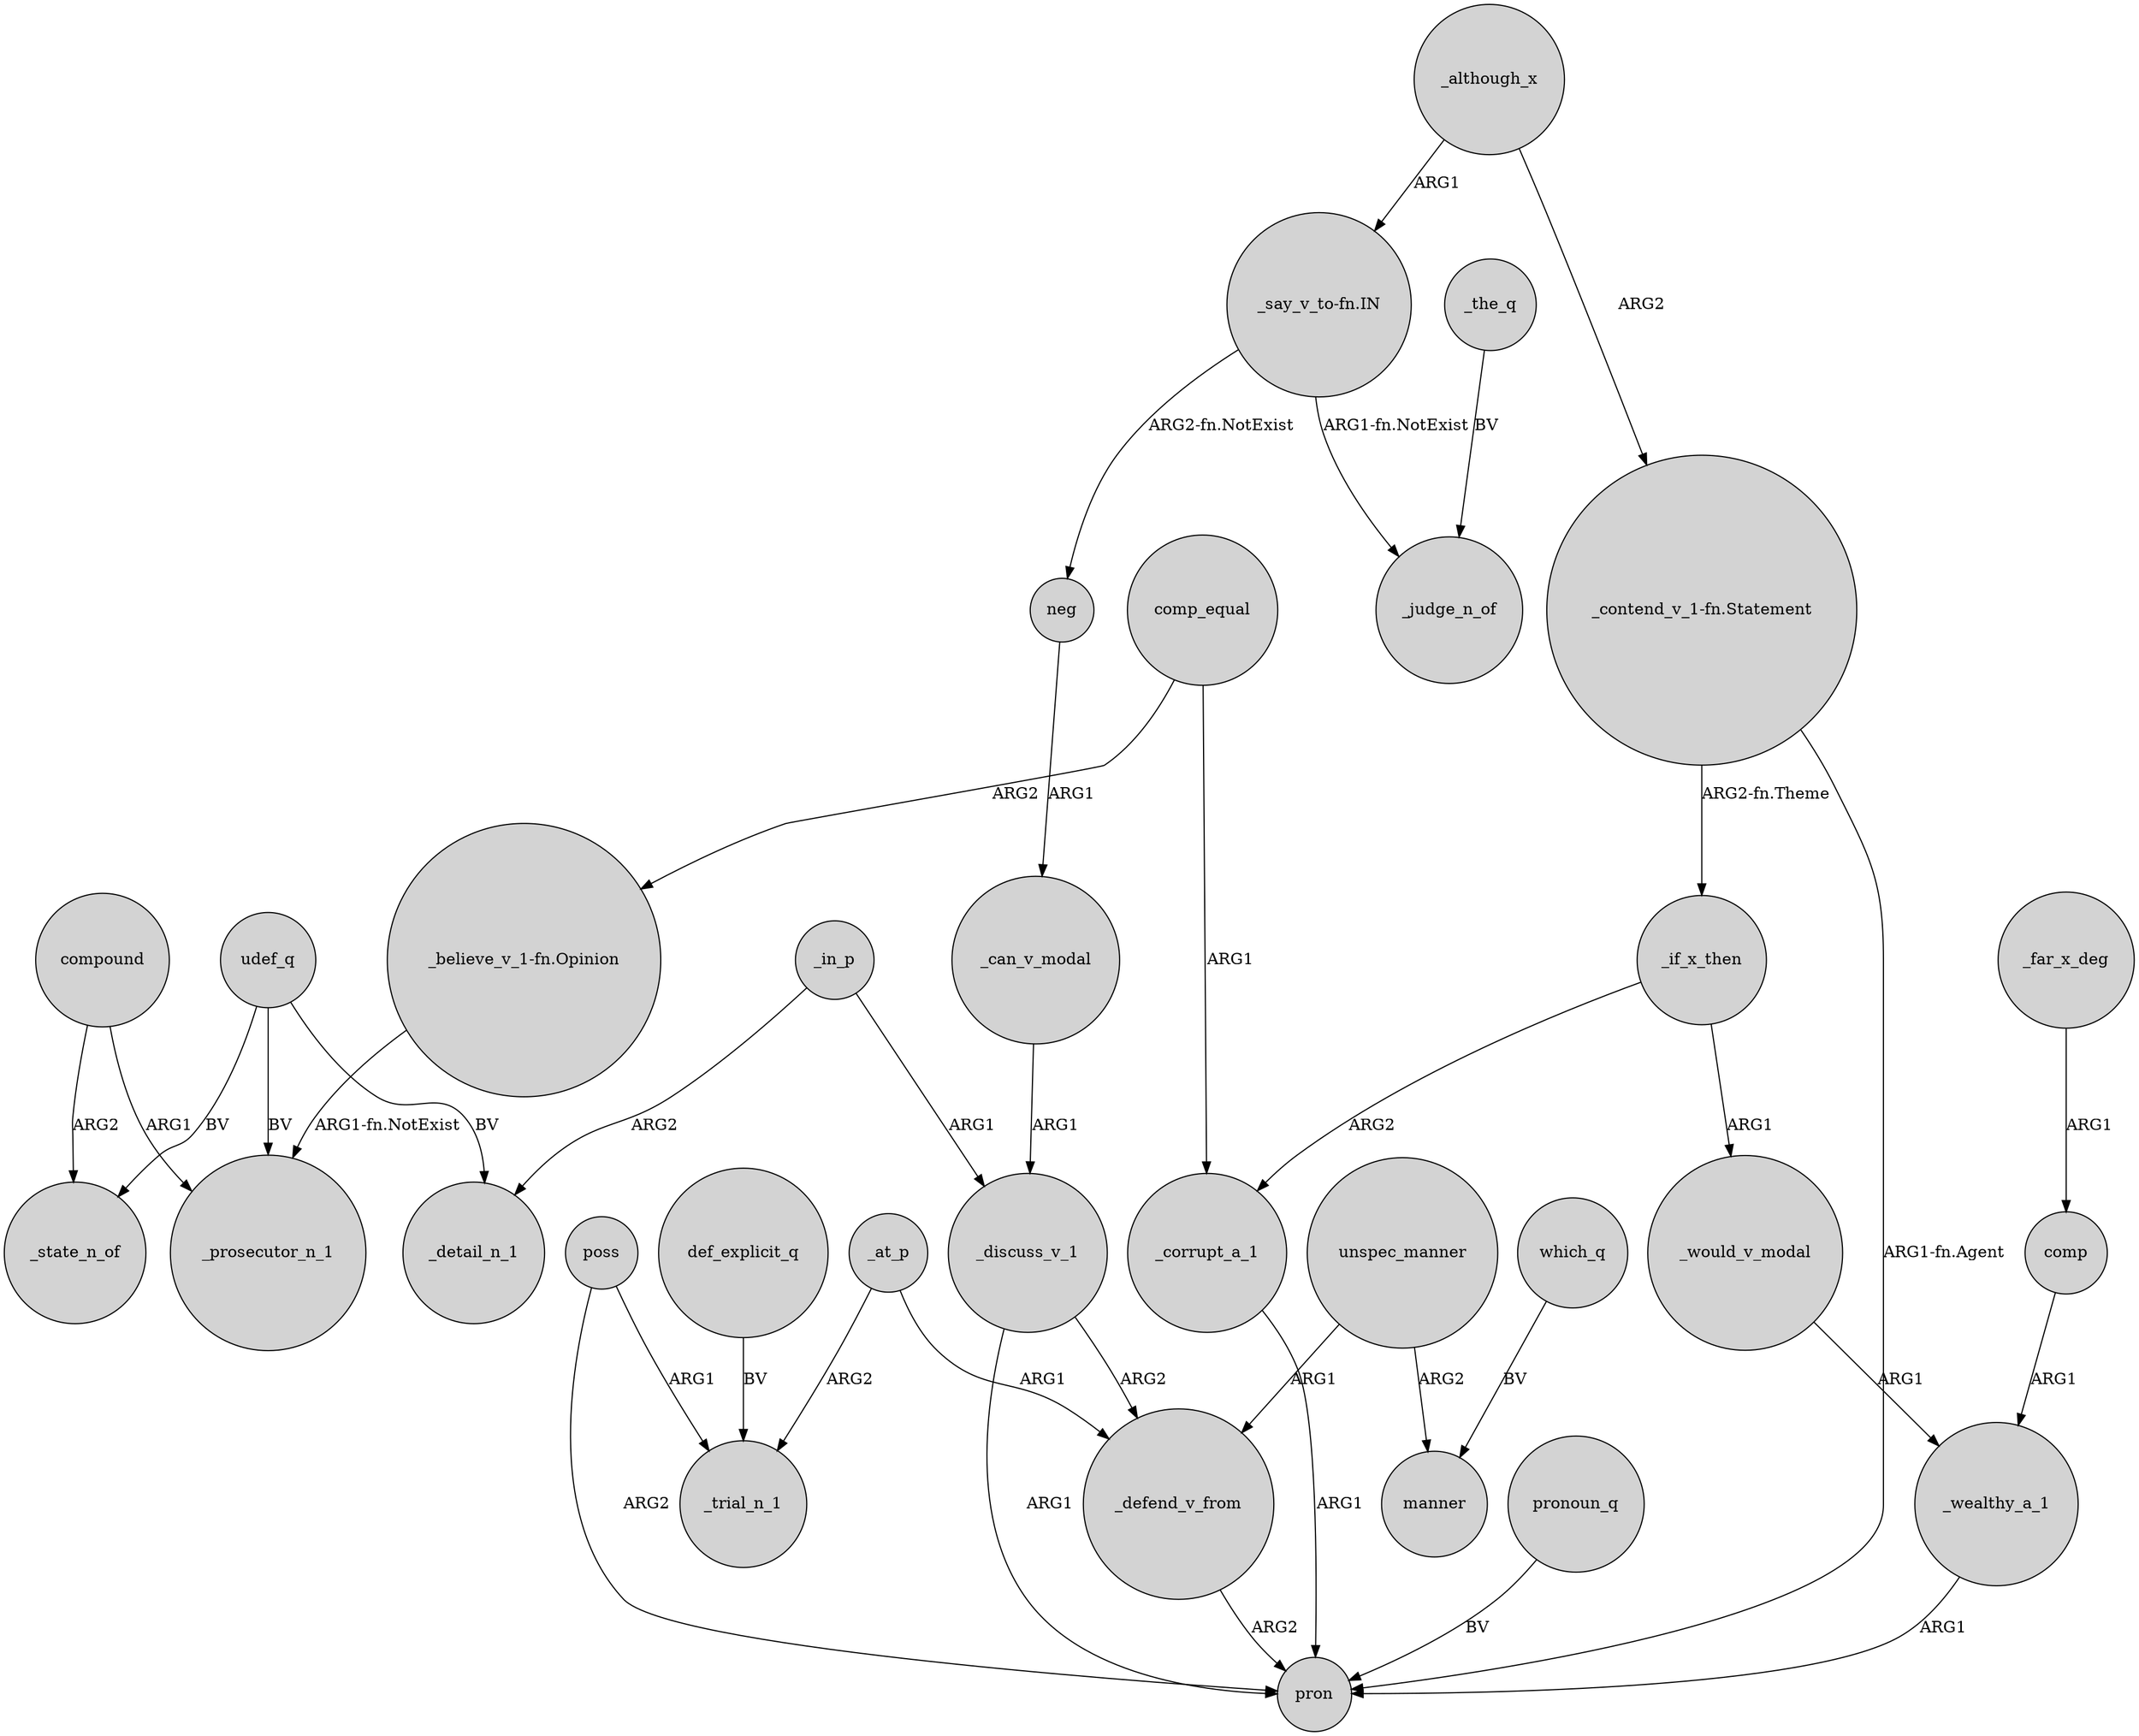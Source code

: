 digraph {
	node [shape=circle style=filled]
	_in_p -> _detail_n_1 [label=ARG2]
	_corrupt_a_1 -> pron [label=ARG1]
	poss -> pron [label=ARG2]
	"_say_v_to-fn.IN" -> _judge_n_of [label="ARG1-fn.NotExist"]
	udef_q -> _state_n_of [label=BV]
	unspec_manner -> _defend_v_from [label=ARG1]
	_wealthy_a_1 -> pron [label=ARG1]
	_if_x_then -> _corrupt_a_1 [label=ARG2]
	_in_p -> _discuss_v_1 [label=ARG1]
	_although_x -> "_say_v_to-fn.IN" [label=ARG1]
	compound -> _state_n_of [label=ARG2]
	"_contend_v_1-fn.Statement" -> pron [label="ARG1-fn.Agent"]
	which_q -> manner [label=BV]
	_at_p -> _trial_n_1 [label=ARG2]
	udef_q -> _prosecutor_n_1 [label=BV]
	"_contend_v_1-fn.Statement" -> _if_x_then [label="ARG2-fn.Theme"]
	pronoun_q -> pron [label=BV]
	_defend_v_from -> pron [label=ARG2]
	_discuss_v_1 -> pron [label=ARG1]
	compound -> _prosecutor_n_1 [label=ARG1]
	comp -> _wealthy_a_1 [label=ARG1]
	"_believe_v_1-fn.Opinion" -> _prosecutor_n_1 [label="ARG1-fn.NotExist"]
	def_explicit_q -> _trial_n_1 [label=BV]
	_discuss_v_1 -> _defend_v_from [label=ARG2]
	comp_equal -> "_believe_v_1-fn.Opinion" [label=ARG2]
	comp_equal -> _corrupt_a_1 [label=ARG1]
	_far_x_deg -> comp [label=ARG1]
	_if_x_then -> _would_v_modal [label=ARG1]
	_would_v_modal -> _wealthy_a_1 [label=ARG1]
	_although_x -> "_contend_v_1-fn.Statement" [label=ARG2]
	_the_q -> _judge_n_of [label=BV]
	_can_v_modal -> _discuss_v_1 [label=ARG1]
	udef_q -> _detail_n_1 [label=BV]
	"_say_v_to-fn.IN" -> neg [label="ARG2-fn.NotExist"]
	unspec_manner -> manner [label=ARG2]
	neg -> _can_v_modal [label=ARG1]
	poss -> _trial_n_1 [label=ARG1]
	_at_p -> _defend_v_from [label=ARG1]
}
